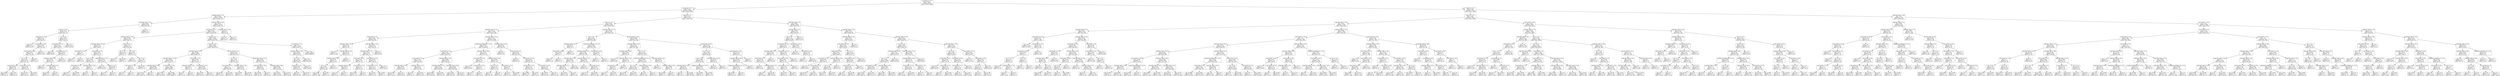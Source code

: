 digraph Tree {
node [shape=box, fontname="helvetica"] ;
edge [fontname="helvetica"] ;
0 [label="age_group <= 3.5\ngini = 0.352\nsamples = 24015\nvalue = [18535, 5480]"] ;
1 [label="age_group <= 2.5\ngini = 0.079\nsamples = 16804\nvalue = [16112, 692]"] ;
0 -> 1 [labeldistance=2.5, labelangle=45, headlabel="True"] ;
2 [label="state_fips_code <= 7.0\ngini = 0.019\nsamples = 12641\nvalue = [12520, 121]"] ;
1 -> 2 ;
3 [label="state_fips_code <= 5.5\ngini = 0.186\nsamples = 463\nvalue = [415, 48]"] ;
2 -> 3 ;
4 [label="hosp_yn <= 1.5\ngini = 0.076\nsamples = 432\nvalue = [415, 17]"] ;
3 -> 4 ;
5 [label="age_group <= 1.5\ngini = 0.32\nsamples = 80\nvalue = [64, 16]"] ;
4 -> 5 ;
6 [label="gini = 0.0\nsamples = 23\nvalue = [23, 0]"] ;
5 -> 6 ;
7 [label="case_month <= 20.5\ngini = 0.404\nsamples = 57\nvalue = [41, 16]"] ;
5 -> 7 ;
8 [label="case_month <= 19.0\ngini = 0.449\nsamples = 47\nvalue = [31, 16]"] ;
7 -> 8 ;
9 [label="sex <= 1.5\ngini = 0.416\nsamples = 44\nvalue = [31, 13]"] ;
8 -> 9 ;
10 [label="case_month <= 8.5\ngini = 0.476\nsamples = 23\nvalue = [14, 9]"] ;
9 -> 10 ;
11 [label="gini = 0.497\nsamples = 13\nvalue = [6, 7]"] ;
10 -> 11 ;
12 [label="gini = 0.32\nsamples = 10\nvalue = [8, 2]"] ;
10 -> 12 ;
13 [label="case_month <= 12.5\ngini = 0.308\nsamples = 21\nvalue = [17, 4]"] ;
9 -> 13 ;
14 [label="gini = 0.219\nsamples = 16\nvalue = [14, 2]"] ;
13 -> 14 ;
15 [label="gini = 0.48\nsamples = 5\nvalue = [3, 2]"] ;
13 -> 15 ;
16 [label="gini = 0.0\nsamples = 3\nvalue = [0, 3]"] ;
8 -> 16 ;
17 [label="gini = 0.0\nsamples = 10\nvalue = [10, 0]"] ;
7 -> 17 ;
18 [label="sex <= 1.5\ngini = 0.006\nsamples = 352\nvalue = [351, 1]"] ;
4 -> 18 ;
19 [label="case_month <= 11.5\ngini = 0.012\nsamples = 159\nvalue = [158, 1]"] ;
18 -> 19 ;
20 [label="gini = 0.0\nsamples = 89\nvalue = [89, 0]"] ;
19 -> 20 ;
21 [label="case_month <= 12.5\ngini = 0.028\nsamples = 70\nvalue = [69, 1]"] ;
19 -> 21 ;
22 [label="state_fips_code <= 2.5\ngini = 0.124\nsamples = 15\nvalue = [14, 1]"] ;
21 -> 22 ;
23 [label="gini = 0.0\nsamples = 6\nvalue = [6, 0]"] ;
22 -> 23 ;
24 [label="state_fips_code <= 4.5\ngini = 0.198\nsamples = 9\nvalue = [8, 1]"] ;
22 -> 24 ;
25 [label="gini = 0.375\nsamples = 4\nvalue = [3, 1]"] ;
24 -> 25 ;
26 [label="gini = 0.0\nsamples = 5\nvalue = [5, 0]"] ;
24 -> 26 ;
27 [label="gini = 0.0\nsamples = 55\nvalue = [55, 0]"] ;
21 -> 27 ;
28 [label="gini = 0.0\nsamples = 193\nvalue = [193, 0]"] ;
18 -> 28 ;
29 [label="gini = 0.0\nsamples = 31\nvalue = [0, 31]"] ;
3 -> 29 ;
30 [label="state_fips_code <= 64.0\ngini = 0.012\nsamples = 12178\nvalue = [12105, 73]"] ;
2 -> 30 ;
31 [label="age_group <= 0.5\ngini = 0.011\nsamples = 12170\nvalue = [12101, 69]"] ;
30 -> 31 ;
32 [label="state_fips_code <= 47.5\ngini = 0.155\nsamples = 201\nvalue = [184, 17]"] ;
31 -> 32 ;
33 [label="state_fips_code <= 14.5\ngini = 0.076\nsamples = 176\nvalue = [169, 7]"] ;
32 -> 33 ;
34 [label="case_month <= 14.5\ngini = 0.5\nsamples = 4\nvalue = [2, 2]"] ;
33 -> 34 ;
35 [label="gini = 0.0\nsamples = 2\nvalue = [2, 0]"] ;
34 -> 35 ;
36 [label="gini = 0.0\nsamples = 2\nvalue = [0, 2]"] ;
34 -> 36 ;
37 [label="case_month <= 7.5\ngini = 0.056\nsamples = 172\nvalue = [167, 5]"] ;
33 -> 37 ;
38 [label="icu_yn <= 1.0\ngini = 0.162\nsamples = 45\nvalue = [41, 4]"] ;
37 -> 38 ;
39 [label="case_month <= 3.5\ngini = 0.13\nsamples = 43\nvalue = [40, 3]"] ;
38 -> 39 ;
40 [label="gini = 0.0\nsamples = 16\nvalue = [16, 0]"] ;
39 -> 40 ;
41 [label="gini = 0.198\nsamples = 27\nvalue = [24, 3]"] ;
39 -> 41 ;
42 [label="state_fips_code <= 39.5\ngini = 0.5\nsamples = 2\nvalue = [1, 1]"] ;
38 -> 42 ;
43 [label="gini = 0.0\nsamples = 1\nvalue = [0, 1]"] ;
42 -> 43 ;
44 [label="gini = 0.0\nsamples = 1\nvalue = [1, 0]"] ;
42 -> 44 ;
45 [label="state_fips_code <= 41.5\ngini = 0.016\nsamples = 127\nvalue = [126, 1]"] ;
37 -> 45 ;
46 [label="gini = 0.0\nsamples = 121\nvalue = [121, 0]"] ;
45 -> 46 ;
47 [label="hosp_yn <= 1.5\ngini = 0.278\nsamples = 6\nvalue = [5, 1]"] ;
45 -> 47 ;
48 [label="gini = 0.0\nsamples = 1\nvalue = [0, 1]"] ;
47 -> 48 ;
49 [label="gini = 0.0\nsamples = 5\nvalue = [5, 0]"] ;
47 -> 49 ;
50 [label="hosp_yn <= 1.5\ngini = 0.48\nsamples = 25\nvalue = [15, 10]"] ;
32 -> 50 ;
51 [label="sex <= 1.5\ngini = 0.219\nsamples = 8\nvalue = [1, 7]"] ;
50 -> 51 ;
52 [label="gini = 0.0\nsamples = 5\nvalue = [0, 5]"] ;
51 -> 52 ;
53 [label="gini = 0.444\nsamples = 3\nvalue = [1, 2]"] ;
51 -> 53 ;
54 [label="sex <= 0.5\ngini = 0.291\nsamples = 17\nvalue = [14, 3]"] ;
50 -> 54 ;
55 [label="gini = 0.0\nsamples = 10\nvalue = [10, 0]"] ;
54 -> 55 ;
56 [label="sex <= 1.5\ngini = 0.49\nsamples = 7\nvalue = [4, 3]"] ;
54 -> 56 ;
57 [label="case_month <= 14.0\ngini = 0.5\nsamples = 4\nvalue = [2, 2]"] ;
56 -> 57 ;
58 [label="gini = 0.5\nsamples = 2\nvalue = [1, 1]"] ;
57 -> 58 ;
59 [label="gini = 0.5\nsamples = 2\nvalue = [1, 1]"] ;
57 -> 59 ;
60 [label="gini = 0.444\nsamples = 3\nvalue = [2, 1]"] ;
56 -> 60 ;
61 [label="hosp_yn <= 1.5\ngini = 0.009\nsamples = 11969\nvalue = [11917, 52]"] ;
31 -> 61 ;
62 [label="hosp_yn <= 0.5\ngini = 0.022\nsamples = 4581\nvalue = [4530, 51]"] ;
61 -> 62 ;
63 [label="state_fips_code <= 47.5\ngini = 0.008\nsamples = 4305\nvalue = [4288, 17]"] ;
62 -> 63 ;
64 [label="state_fips_code <= 17.5\ngini = 0.005\nsamples = 4148\nvalue = [4137, 11]"] ;
63 -> 64 ;
65 [label="state_fips_code <= 16.5\ngini = 0.048\nsamples = 163\nvalue = [159, 4]"] ;
64 -> 65 ;
66 [label="gini = 0.012\nsamples = 160\nvalue = [159, 1]"] ;
65 -> 66 ;
67 [label="gini = 0.0\nsamples = 3\nvalue = [0, 3]"] ;
65 -> 67 ;
68 [label="case_month <= 10.5\ngini = 0.004\nsamples = 3985\nvalue = [3978, 7]"] ;
64 -> 68 ;
69 [label="gini = 0.011\nsamples = 1135\nvalue = [1129, 6]"] ;
68 -> 69 ;
70 [label="gini = 0.001\nsamples = 2850\nvalue = [2849, 1]"] ;
68 -> 70 ;
71 [label="case_month <= 1.5\ngini = 0.074\nsamples = 157\nvalue = [151, 6]"] ;
63 -> 71 ;
72 [label="state_fips_code <= 49.5\ngini = 0.375\nsamples = 4\nvalue = [3, 1]"] ;
71 -> 72 ;
73 [label="gini = 0.5\nsamples = 2\nvalue = [1, 1]"] ;
72 -> 73 ;
74 [label="gini = 0.0\nsamples = 2\nvalue = [2, 0]"] ;
72 -> 74 ;
75 [label="case_month <= 17.5\ngini = 0.063\nsamples = 153\nvalue = [148, 5]"] ;
71 -> 75 ;
76 [label="gini = 0.103\nsamples = 92\nvalue = [87, 5]"] ;
75 -> 76 ;
77 [label="gini = 0.0\nsamples = 61\nvalue = [61, 0]"] ;
75 -> 77 ;
78 [label="case_month <= 5.5\ngini = 0.216\nsamples = 276\nvalue = [242, 34]"] ;
62 -> 78 ;
79 [label="sex <= 1.5\ngini = 0.435\nsamples = 75\nvalue = [51, 24]"] ;
78 -> 79 ;
80 [label="case_month <= 3.5\ngini = 0.5\nsamples = 39\nvalue = [20, 19]"] ;
79 -> 80 ;
81 [label="gini = 0.375\nsamples = 16\nvalue = [12, 4]"] ;
80 -> 81 ;
82 [label="gini = 0.454\nsamples = 23\nvalue = [8, 15]"] ;
80 -> 82 ;
83 [label="state_fips_code <= 14.5\ngini = 0.239\nsamples = 36\nvalue = [31, 5]"] ;
79 -> 83 ;
84 [label="gini = 0.444\nsamples = 3\nvalue = [1, 2]"] ;
83 -> 84 ;
85 [label="gini = 0.165\nsamples = 33\nvalue = [30, 3]"] ;
83 -> 85 ;
86 [label="state_fips_code <= 17.5\ngini = 0.095\nsamples = 201\nvalue = [191, 10]"] ;
78 -> 86 ;
87 [label="state_fips_code <= 16.5\ngini = 0.32\nsamples = 20\nvalue = [16, 4]"] ;
86 -> 87 ;
88 [label="gini = 0.198\nsamples = 18\nvalue = [16, 2]"] ;
87 -> 88 ;
89 [label="gini = 0.0\nsamples = 2\nvalue = [0, 2]"] ;
87 -> 89 ;
90 [label="state_fips_code <= 46.0\ngini = 0.064\nsamples = 181\nvalue = [175, 6]"] ;
86 -> 90 ;
91 [label="gini = 0.027\nsamples = 148\nvalue = [146, 2]"] ;
90 -> 91 ;
92 [label="gini = 0.213\nsamples = 33\nvalue = [29, 4]"] ;
90 -> 92 ;
93 [label="case_month <= 1.5\ngini = 0.0\nsamples = 7388\nvalue = [7387, 1]"] ;
61 -> 93 ;
94 [label="state_fips_code <= 14.0\ngini = 0.005\nsamples = 402\nvalue = [401, 1]"] ;
93 -> 94 ;
95 [label="sex <= 1.5\ngini = 0.033\nsamples = 60\nvalue = [59, 1]"] ;
94 -> 95 ;
96 [label="age_group <= 1.5\ngini = 0.061\nsamples = 32\nvalue = [31, 1]"] ;
95 -> 96 ;
97 [label="gini = 0.0\nsamples = 15\nvalue = [15, 0]"] ;
96 -> 97 ;
98 [label="gini = 0.111\nsamples = 17\nvalue = [16, 1]"] ;
96 -> 98 ;
99 [label="gini = 0.0\nsamples = 28\nvalue = [28, 0]"] ;
95 -> 99 ;
100 [label="gini = 0.0\nsamples = 342\nvalue = [342, 0]"] ;
94 -> 100 ;
101 [label="gini = 0.0\nsamples = 6986\nvalue = [6986, 0]"] ;
93 -> 101 ;
102 [label="state_fips_code <= 75.0\ngini = 0.5\nsamples = 8\nvalue = [4, 4]"] ;
30 -> 102 ;
103 [label="gini = 0.0\nsamples = 4\nvalue = [0, 4]"] ;
102 -> 103 ;
104 [label="gini = 0.0\nsamples = 4\nvalue = [4, 0]"] ;
102 -> 104 ;
105 [label="hosp_yn <= 1.5\ngini = 0.237\nsamples = 4163\nvalue = [3592, 571]"] ;
1 -> 105 ;
106 [label="hosp_yn <= 0.5\ngini = 0.395\nsamples = 1921\nvalue = [1400, 521]"] ;
105 -> 106 ;
107 [label="state_fips_code <= 17.5\ngini = 0.191\nsamples = 1380\nvalue = [1232, 148]"] ;
106 -> 107 ;
108 [label="case_month <= 7.5\ngini = 0.499\nsamples = 114\nvalue = [60, 54]"] ;
107 -> 108 ;
109 [label="state_fips_code <= 9.0\ngini = 0.202\nsamples = 35\nvalue = [4, 31]"] ;
108 -> 109 ;
110 [label="gini = 0.0\nsamples = 11\nvalue = [0, 11]"] ;
109 -> 110 ;
111 [label="state_fips_code <= 15.0\ngini = 0.278\nsamples = 24\nvalue = [4, 20]"] ;
109 -> 111 ;
112 [label="state_fips_code <= 12.5\ngini = 0.36\nsamples = 17\nvalue = [4, 13]"] ;
111 -> 112 ;
113 [label="sex <= 1.5\ngini = 0.305\nsamples = 16\nvalue = [3, 13]"] ;
112 -> 113 ;
114 [label="gini = 0.165\nsamples = 11\nvalue = [1, 10]"] ;
113 -> 114 ;
115 [label="gini = 0.48\nsamples = 5\nvalue = [2, 3]"] ;
113 -> 115 ;
116 [label="gini = 0.0\nsamples = 1\nvalue = [1, 0]"] ;
112 -> 116 ;
117 [label="gini = 0.0\nsamples = 7\nvalue = [0, 7]"] ;
111 -> 117 ;
118 [label="state_fips_code <= 16.5\ngini = 0.413\nsamples = 79\nvalue = [56, 23]"] ;
108 -> 118 ;
119 [label="state_fips_code <= 7.0\ngini = 0.333\nsamples = 71\nvalue = [56, 15]"] ;
118 -> 119 ;
120 [label="case_month <= 8.5\ngini = 0.432\nsamples = 19\nvalue = [6, 13]"] ;
119 -> 120 ;
121 [label="state_fips_code <= 5.0\ngini = 0.375\nsamples = 4\nvalue = [3, 1]"] ;
120 -> 121 ;
122 [label="gini = 0.0\nsamples = 3\nvalue = [3, 0]"] ;
121 -> 122 ;
123 [label="gini = 0.0\nsamples = 1\nvalue = [0, 1]"] ;
121 -> 123 ;
124 [label="case_month <= 27.0\ngini = 0.32\nsamples = 15\nvalue = [3, 12]"] ;
120 -> 124 ;
125 [label="gini = 0.245\nsamples = 14\nvalue = [2, 12]"] ;
124 -> 125 ;
126 [label="gini = 0.0\nsamples = 1\nvalue = [1, 0]"] ;
124 -> 126 ;
127 [label="case_month <= 17.5\ngini = 0.074\nsamples = 52\nvalue = [50, 2]"] ;
119 -> 127 ;
128 [label="case_month <= 15.5\ngini = 0.172\nsamples = 21\nvalue = [19, 2]"] ;
127 -> 128 ;
129 [label="gini = 0.105\nsamples = 18\nvalue = [17, 1]"] ;
128 -> 129 ;
130 [label="gini = 0.444\nsamples = 3\nvalue = [2, 1]"] ;
128 -> 130 ;
131 [label="gini = 0.0\nsamples = 31\nvalue = [31, 0]"] ;
127 -> 131 ;
132 [label="gini = 0.0\nsamples = 8\nvalue = [0, 8]"] ;
118 -> 132 ;
133 [label="state_fips_code <= 41.5\ngini = 0.137\nsamples = 1266\nvalue = [1172, 94]"] ;
107 -> 133 ;
134 [label="underlying_conditions_yn <= 0.5\ngini = 0.107\nsamples = 1176\nvalue = [1109, 67]"] ;
133 -> 134 ;
135 [label="case_month <= 5.5\ngini = 0.091\nsamples = 1133\nvalue = [1079, 54]"] ;
134 -> 135 ;
136 [label="case_month <= 3.5\ngini = 0.215\nsamples = 163\nvalue = [143, 20]"] ;
135 -> 136 ;
137 [label="state_fips_code <= 32.5\ngini = 0.032\nsamples = 122\nvalue = [120, 2]"] ;
136 -> 137 ;
138 [label="gini = 0.108\nsamples = 35\nvalue = [33, 2]"] ;
137 -> 138 ;
139 [label="gini = 0.0\nsamples = 87\nvalue = [87, 0]"] ;
137 -> 139 ;
140 [label="state_fips_code <= 23.5\ngini = 0.493\nsamples = 41\nvalue = [23, 18]"] ;
136 -> 140 ;
141 [label="gini = 0.0\nsamples = 3\nvalue = [0, 3]"] ;
140 -> 141 ;
142 [label="gini = 0.478\nsamples = 38\nvalue = [23, 15]"] ;
140 -> 142 ;
143 [label="state_fips_code <= 26.5\ngini = 0.068\nsamples = 970\nvalue = [936, 34]"] ;
135 -> 143 ;
144 [label="state_fips_code <= 25.5\ngini = 0.191\nsamples = 168\nvalue = [150, 18]"] ;
143 -> 144 ;
145 [label="gini = 0.039\nsamples = 149\nvalue = [146, 3]"] ;
144 -> 145 ;
146 [label="gini = 0.332\nsamples = 19\nvalue = [4, 15]"] ;
144 -> 146 ;
147 [label="state_fips_code <= 38.0\ngini = 0.039\nsamples = 802\nvalue = [786, 16]"] ;
143 -> 147 ;
148 [label="gini = 0.022\nsamples = 705\nvalue = [697, 8]"] ;
147 -> 148 ;
149 [label="gini = 0.151\nsamples = 97\nvalue = [89, 8]"] ;
147 -> 149 ;
150 [label="state_fips_code <= 29.5\ngini = 0.422\nsamples = 43\nvalue = [30, 13]"] ;
134 -> 150 ;
151 [label="case_month <= 17.5\ngini = 0.08\nsamples = 24\nvalue = [23, 1]"] ;
150 -> 151 ;
152 [label="gini = 0.0\nsamples = 19\nvalue = [19, 0]"] ;
151 -> 152 ;
153 [label="case_month <= 21.5\ngini = 0.32\nsamples = 5\nvalue = [4, 1]"] ;
151 -> 153 ;
154 [label="gini = 0.0\nsamples = 1\nvalue = [0, 1]"] ;
153 -> 154 ;
155 [label="gini = 0.0\nsamples = 4\nvalue = [4, 0]"] ;
153 -> 155 ;
156 [label="state_fips_code <= 36.5\ngini = 0.465\nsamples = 19\nvalue = [7, 12]"] ;
150 -> 156 ;
157 [label="icu_yn <= 1.0\ngini = 0.153\nsamples = 12\nvalue = [1, 11]"] ;
156 -> 157 ;
158 [label="gini = 0.0\nsamples = 11\nvalue = [0, 11]"] ;
157 -> 158 ;
159 [label="gini = 0.0\nsamples = 1\nvalue = [1, 0]"] ;
157 -> 159 ;
160 [label="case_month <= 15.5\ngini = 0.245\nsamples = 7\nvalue = [6, 1]"] ;
156 -> 160 ;
161 [label="gini = 0.0\nsamples = 4\nvalue = [4, 0]"] ;
160 -> 161 ;
162 [label="gini = 0.444\nsamples = 3\nvalue = [2, 1]"] ;
160 -> 162 ;
163 [label="state_fips_code <= 43.0\ngini = 0.42\nsamples = 90\nvalue = [63, 27]"] ;
133 -> 163 ;
164 [label="gini = 0.0\nsamples = 9\nvalue = [0, 9]"] ;
163 -> 164 ;
165 [label="case_month <= 1.5\ngini = 0.346\nsamples = 81\nvalue = [63, 18]"] ;
163 -> 165 ;
166 [label="gini = 0.0\nsamples = 5\nvalue = [0, 5]"] ;
165 -> 166 ;
167 [label="case_month <= 14.5\ngini = 0.284\nsamples = 76\nvalue = [63, 13]"] ;
165 -> 167 ;
168 [label="case_month <= 12.5\ngini = 0.415\nsamples = 34\nvalue = [24, 10]"] ;
167 -> 168 ;
169 [label="gini = 0.366\nsamples = 29\nvalue = [22, 7]"] ;
168 -> 169 ;
170 [label="gini = 0.48\nsamples = 5\nvalue = [2, 3]"] ;
168 -> 170 ;
171 [label="case_month <= 24.5\ngini = 0.133\nsamples = 42\nvalue = [39, 3]"] ;
167 -> 171 ;
172 [label="gini = 0.245\nsamples = 21\nvalue = [18, 3]"] ;
171 -> 172 ;
173 [label="gini = 0.0\nsamples = 21\nvalue = [21, 0]"] ;
171 -> 173 ;
174 [label="state_fips_code <= 17.5\ngini = 0.428\nsamples = 541\nvalue = [168, 373]"] ;
106 -> 174 ;
175 [label="sex <= 0.5\ngini = 0.221\nsamples = 206\nvalue = [26, 180]"] ;
174 -> 175 ;
176 [label="state_fips_code <= 8.5\ngini = 0.375\nsamples = 4\nvalue = [3, 1]"] ;
175 -> 176 ;
177 [label="case_month <= 16.0\ngini = 0.444\nsamples = 3\nvalue = [2, 1]"] ;
176 -> 177 ;
178 [label="gini = 0.0\nsamples = 1\nvalue = [1, 0]"] ;
177 -> 178 ;
179 [label="gini = 0.5\nsamples = 2\nvalue = [1, 1]"] ;
177 -> 179 ;
180 [label="gini = 0.0\nsamples = 1\nvalue = [1, 0]"] ;
176 -> 180 ;
181 [label="underlying_conditions_yn <= 0.5\ngini = 0.202\nsamples = 202\nvalue = [23, 179]"] ;
175 -> 181 ;
182 [label="state_fips_code <= 9.5\ngini = 0.189\nsamples = 199\nvalue = [21, 178]"] ;
181 -> 182 ;
183 [label="state_fips_code <= 5.5\ngini = 0.107\nsamples = 124\nvalue = [7, 117]"] ;
182 -> 183 ;
184 [label="state_fips_code <= 4.5\ngini = 0.32\nsamples = 35\nvalue = [7, 28]"] ;
183 -> 184 ;
185 [label="gini = 0.291\nsamples = 34\nvalue = [6, 28]"] ;
184 -> 185 ;
186 [label="gini = 0.0\nsamples = 1\nvalue = [1, 0]"] ;
184 -> 186 ;
187 [label="gini = 0.0\nsamples = 89\nvalue = [0, 89]"] ;
183 -> 187 ;
188 [label="state_fips_code <= 11.5\ngini = 0.304\nsamples = 75\nvalue = [14, 61]"] ;
182 -> 188 ;
189 [label="gini = 0.0\nsamples = 3\nvalue = [3, 0]"] ;
188 -> 189 ;
190 [label="case_month <= 6.5\ngini = 0.259\nsamples = 72\nvalue = [11, 61]"] ;
188 -> 190 ;
191 [label="gini = 0.0\nsamples = 33\nvalue = [0, 33]"] ;
190 -> 191 ;
192 [label="gini = 0.405\nsamples = 39\nvalue = [11, 28]"] ;
190 -> 192 ;
193 [label="case_month <= 18.0\ngini = 0.444\nsamples = 3\nvalue = [2, 1]"] ;
181 -> 193 ;
194 [label="gini = 0.0\nsamples = 2\nvalue = [2, 0]"] ;
193 -> 194 ;
195 [label="gini = 0.0\nsamples = 1\nvalue = [0, 1]"] ;
193 -> 195 ;
196 [label="case_month <= 10.5\ngini = 0.488\nsamples = 335\nvalue = [142, 193]"] ;
174 -> 196 ;
197 [label="state_fips_code <= 24.5\ngini = 0.423\nsamples = 207\nvalue = [63, 144]"] ;
196 -> 197 ;
198 [label="state_fips_code <= 20.5\ngini = 0.266\nsamples = 19\nvalue = [16, 3]"] ;
197 -> 198 ;
199 [label="gini = 0.0\nsamples = 9\nvalue = [9, 0]"] ;
198 -> 199 ;
200 [label="state_fips_code <= 22.5\ngini = 0.42\nsamples = 10\nvalue = [7, 3]"] ;
198 -> 200 ;
201 [label="case_month <= 3.5\ngini = 0.49\nsamples = 7\nvalue = [4, 3]"] ;
200 -> 201 ;
202 [label="gini = 0.0\nsamples = 2\nvalue = [2, 0]"] ;
201 -> 202 ;
203 [label="gini = 0.48\nsamples = 5\nvalue = [2, 3]"] ;
201 -> 203 ;
204 [label="gini = 0.0\nsamples = 3\nvalue = [3, 0]"] ;
200 -> 204 ;
205 [label="icu_yn <= 1.5\ngini = 0.375\nsamples = 188\nvalue = [47, 141]"] ;
197 -> 205 ;
206 [label="underlying_conditions_yn <= 0.5\ngini = 0.344\nsamples = 172\nvalue = [38, 134]"] ;
205 -> 206 ;
207 [label="sex <= 1.5\ngini = 0.395\nsamples = 133\nvalue = [36, 97]"] ;
206 -> 207 ;
208 [label="gini = 0.351\nsamples = 97\nvalue = [22, 75]"] ;
207 -> 208 ;
209 [label="gini = 0.475\nsamples = 36\nvalue = [14, 22]"] ;
207 -> 209 ;
210 [label="state_fips_code <= 36.5\ngini = 0.097\nsamples = 39\nvalue = [2, 37]"] ;
206 -> 210 ;
211 [label="gini = 0.0\nsamples = 35\nvalue = [0, 35]"] ;
210 -> 211 ;
212 [label="gini = 0.5\nsamples = 4\nvalue = [2, 2]"] ;
210 -> 212 ;
213 [label="state_fips_code <= 31.5\ngini = 0.492\nsamples = 16\nvalue = [9, 7]"] ;
205 -> 213 ;
214 [label="gini = 0.0\nsamples = 4\nvalue = [4, 0]"] ;
213 -> 214 ;
215 [label="state_fips_code <= 36.5\ngini = 0.486\nsamples = 12\nvalue = [5, 7]"] ;
213 -> 215 ;
216 [label="gini = 0.219\nsamples = 8\nvalue = [1, 7]"] ;
215 -> 216 ;
217 [label="gini = 0.0\nsamples = 4\nvalue = [4, 0]"] ;
215 -> 217 ;
218 [label="case_month <= 23.5\ngini = 0.473\nsamples = 128\nvalue = [79, 49]"] ;
196 -> 218 ;
219 [label="icu_yn <= 1.5\ngini = 0.494\nsamples = 101\nvalue = [56, 45]"] ;
218 -> 219 ;
220 [label="icu_yn <= 0.5\ngini = 0.499\nsamples = 92\nvalue = [48, 44]"] ;
219 -> 220 ;
221 [label="state_fips_code <= 24.5\ngini = 0.48\nsamples = 75\nvalue = [45, 30]"] ;
220 -> 221 ;
222 [label="gini = 0.0\nsamples = 7\nvalue = [7, 0]"] ;
221 -> 222 ;
223 [label="gini = 0.493\nsamples = 68\nvalue = [38, 30]"] ;
221 -> 223 ;
224 [label="underlying_conditions_yn <= 0.5\ngini = 0.291\nsamples = 17\nvalue = [3, 14]"] ;
220 -> 224 ;
225 [label="gini = 0.444\nsamples = 6\nvalue = [2, 4]"] ;
224 -> 225 ;
226 [label="gini = 0.165\nsamples = 11\nvalue = [1, 10]"] ;
224 -> 226 ;
227 [label="state_fips_code <= 43.0\ngini = 0.198\nsamples = 9\nvalue = [8, 1]"] ;
219 -> 227 ;
228 [label="gini = 0.0\nsamples = 8\nvalue = [8, 0]"] ;
227 -> 228 ;
229 [label="gini = 0.0\nsamples = 1\nvalue = [0, 1]"] ;
227 -> 229 ;
230 [label="case_month <= 33.5\ngini = 0.252\nsamples = 27\nvalue = [23, 4]"] ;
218 -> 230 ;
231 [label="state_fips_code <= 60.0\ngini = 0.204\nsamples = 26\nvalue = [23, 3]"] ;
230 -> 231 ;
232 [label="underlying_conditions_yn <= 0.5\ngini = 0.147\nsamples = 25\nvalue = [23, 2]"] ;
231 -> 232 ;
233 [label="gini = 0.083\nsamples = 23\nvalue = [22, 1]"] ;
232 -> 233 ;
234 [label="gini = 0.5\nsamples = 2\nvalue = [1, 1]"] ;
232 -> 234 ;
235 [label="gini = 0.0\nsamples = 1\nvalue = [0, 1]"] ;
231 -> 235 ;
236 [label="gini = 0.0\nsamples = 1\nvalue = [0, 1]"] ;
230 -> 236 ;
237 [label="state_fips_code <= 7.0\ngini = 0.044\nsamples = 2242\nvalue = [2192, 50]"] ;
105 -> 237 ;
238 [label="state_fips_code <= 5.5\ngini = 0.287\nsamples = 121\nvalue = [100, 21]"] ;
237 -> 238 ;
239 [label="sex <= 1.5\ngini = 0.137\nsamples = 108\nvalue = [100, 8]"] ;
238 -> 239 ;
240 [label="case_month <= 12.5\ngini = 0.229\nsamples = 53\nvalue = [46, 7]"] ;
239 -> 240 ;
241 [label="state_fips_code <= 4.5\ngini = 0.139\nsamples = 40\nvalue = [37, 3]"] ;
240 -> 241 ;
242 [label="case_month <= 1.5\ngini = 0.204\nsamples = 26\nvalue = [23, 3]"] ;
241 -> 242 ;
243 [label="gini = 0.0\nsamples = 3\nvalue = [3, 0]"] ;
242 -> 243 ;
244 [label="state_fips_code <= 2.5\ngini = 0.227\nsamples = 23\nvalue = [20, 3]"] ;
242 -> 244 ;
245 [label="gini = 0.0\nsamples = 2\nvalue = [2, 0]"] ;
244 -> 245 ;
246 [label="gini = 0.245\nsamples = 21\nvalue = [18, 3]"] ;
244 -> 246 ;
247 [label="gini = 0.0\nsamples = 14\nvalue = [14, 0]"] ;
241 -> 247 ;
248 [label="case_month <= 23.5\ngini = 0.426\nsamples = 13\nvalue = [9, 4]"] ;
240 -> 248 ;
249 [label="case_month <= 21.0\ngini = 0.463\nsamples = 11\nvalue = [7, 4]"] ;
248 -> 249 ;
250 [label="case_month <= 16.5\ngini = 0.42\nsamples = 10\nvalue = [7, 3]"] ;
249 -> 250 ;
251 [label="gini = 0.48\nsamples = 5\nvalue = [3, 2]"] ;
250 -> 251 ;
252 [label="gini = 0.32\nsamples = 5\nvalue = [4, 1]"] ;
250 -> 252 ;
253 [label="gini = 0.0\nsamples = 1\nvalue = [0, 1]"] ;
249 -> 253 ;
254 [label="gini = 0.0\nsamples = 2\nvalue = [2, 0]"] ;
248 -> 254 ;
255 [label="case_month <= 12.5\ngini = 0.036\nsamples = 55\nvalue = [54, 1]"] ;
239 -> 255 ;
256 [label="gini = 0.0\nsamples = 37\nvalue = [37, 0]"] ;
255 -> 256 ;
257 [label="case_month <= 13.5\ngini = 0.105\nsamples = 18\nvalue = [17, 1]"] ;
255 -> 257 ;
258 [label="gini = 0.5\nsamples = 2\nvalue = [1, 1]"] ;
257 -> 258 ;
259 [label="gini = 0.0\nsamples = 16\nvalue = [16, 0]"] ;
257 -> 259 ;
260 [label="gini = 0.0\nsamples = 13\nvalue = [0, 13]"] ;
238 -> 260 ;
261 [label="state_fips_code <= 17.5\ngini = 0.027\nsamples = 2121\nvalue = [2092, 29]"] ;
237 -> 261 ;
262 [label="state_fips_code <= 16.5\ngini = 0.06\nsamples = 257\nvalue = [249, 8]"] ;
261 -> 262 ;
263 [label="case_month <= 10.5\ngini = 0.031\nsamples = 253\nvalue = [249, 4]"] ;
262 -> 263 ;
264 [label="case_month <= 9.5\ngini = 0.053\nsamples = 111\nvalue = [108, 3]"] ;
263 -> 264 ;
265 [label="case_month <= 6.5\ngini = 0.022\nsamples = 92\nvalue = [91, 1]"] ;
264 -> 265 ;
266 [label="gini = 0.0\nsamples = 49\nvalue = [49, 0]"] ;
265 -> 266 ;
267 [label="case_month <= 7.5\ngini = 0.045\nsamples = 43\nvalue = [42, 1]"] ;
265 -> 267 ;
268 [label="gini = 0.124\nsamples = 15\nvalue = [14, 1]"] ;
267 -> 268 ;
269 [label="gini = 0.0\nsamples = 28\nvalue = [28, 0]"] ;
267 -> 269 ;
270 [label="state_fips_code <= 14.0\ngini = 0.188\nsamples = 19\nvalue = [17, 2]"] ;
264 -> 270 ;
271 [label="sex <= 1.5\ngini = 0.208\nsamples = 17\nvalue = [15, 2]"] ;
270 -> 271 ;
272 [label="gini = 0.278\nsamples = 6\nvalue = [5, 1]"] ;
271 -> 272 ;
273 [label="gini = 0.165\nsamples = 11\nvalue = [10, 1]"] ;
271 -> 273 ;
274 [label="gini = 0.0\nsamples = 2\nvalue = [2, 0]"] ;
270 -> 274 ;
275 [label="sex <= 1.5\ngini = 0.014\nsamples = 142\nvalue = [141, 1]"] ;
263 -> 275 ;
276 [label="case_month <= 18.5\ngini = 0.033\nsamples = 60\nvalue = [59, 1]"] ;
275 -> 276 ;
277 [label="case_month <= 17.5\ngini = 0.067\nsamples = 29\nvalue = [28, 1]"] ;
276 -> 277 ;
278 [label="gini = 0.0\nsamples = 20\nvalue = [20, 0]"] ;
277 -> 278 ;
279 [label="gini = 0.198\nsamples = 9\nvalue = [8, 1]"] ;
277 -> 279 ;
280 [label="gini = 0.0\nsamples = 31\nvalue = [31, 0]"] ;
276 -> 280 ;
281 [label="gini = 0.0\nsamples = 82\nvalue = [82, 0]"] ;
275 -> 281 ;
282 [label="gini = 0.0\nsamples = 4\nvalue = [0, 4]"] ;
262 -> 282 ;
283 [label="state_fips_code <= 47.5\ngini = 0.022\nsamples = 1864\nvalue = [1843, 21]"] ;
261 -> 283 ;
284 [label="icu_yn <= 1.0\ngini = 0.016\nsamples = 1515\nvalue = [1503, 12]"] ;
283 -> 284 ;
285 [label="state_fips_code <= 36.5\ngini = 0.01\nsamples = 1358\nvalue = [1351, 7]"] ;
284 -> 285 ;
286 [label="sex <= 1.5\ngini = 0.014\nsamples = 999\nvalue = [992, 7]"] ;
285 -> 286 ;
287 [label="case_month <= 19.5\ngini = 0.021\nsamples = 476\nvalue = [471, 5]"] ;
286 -> 287 ;
288 [label="gini = 0.011\nsamples = 362\nvalue = [360, 2]"] ;
287 -> 288 ;
289 [label="gini = 0.051\nsamples = 114\nvalue = [111, 3]"] ;
287 -> 289 ;
290 [label="state_fips_code <= 35.0\ngini = 0.008\nsamples = 523\nvalue = [521, 2]"] ;
286 -> 290 ;
291 [label="gini = 0.004\nsamples = 477\nvalue = [476, 1]"] ;
290 -> 291 ;
292 [label="gini = 0.043\nsamples = 46\nvalue = [45, 1]"] ;
290 -> 292 ;
293 [label="gini = 0.0\nsamples = 359\nvalue = [359, 0]"] ;
285 -> 293 ;
294 [label="state_fips_code <= 37.5\ngini = 0.062\nsamples = 157\nvalue = [152, 5]"] ;
284 -> 294 ;
295 [label="state_fips_code <= 34.0\ngini = 0.133\nsamples = 70\nvalue = [65, 5]"] ;
294 -> 295 ;
296 [label="case_month <= 11.5\ngini = 0.111\nsamples = 68\nvalue = [64, 4]"] ;
295 -> 296 ;
297 [label="gini = 0.0\nsamples = 33\nvalue = [33, 0]"] ;
296 -> 297 ;
298 [label="gini = 0.202\nsamples = 35\nvalue = [31, 4]"] ;
296 -> 298 ;
299 [label="case_month <= 4.5\ngini = 0.5\nsamples = 2\nvalue = [1, 1]"] ;
295 -> 299 ;
300 [label="gini = 0.0\nsamples = 1\nvalue = [1, 0]"] ;
299 -> 300 ;
301 [label="gini = 0.0\nsamples = 1\nvalue = [0, 1]"] ;
299 -> 301 ;
302 [label="gini = 0.0\nsamples = 87\nvalue = [87, 0]"] ;
294 -> 302 ;
303 [label="state_fips_code <= 48.5\ngini = 0.05\nsamples = 349\nvalue = [340, 9]"] ;
283 -> 303 ;
304 [label="sex <= 1.5\ngini = 0.094\nsamples = 161\nvalue = [153, 8]"] ;
303 -> 304 ;
305 [label="case_month <= 6.5\ngini = 0.142\nsamples = 78\nvalue = [72, 6]"] ;
304 -> 305 ;
306 [label="gini = 0.0\nsamples = 16\nvalue = [16, 0]"] ;
305 -> 306 ;
307 [label="case_month <= 7.5\ngini = 0.175\nsamples = 62\nvalue = [56, 6]"] ;
305 -> 307 ;
308 [label="gini = 0.5\nsamples = 4\nvalue = [2, 2]"] ;
307 -> 308 ;
309 [label="gini = 0.128\nsamples = 58\nvalue = [54, 4]"] ;
307 -> 309 ;
310 [label="case_month <= 10.5\ngini = 0.047\nsamples = 83\nvalue = [81, 2]"] ;
304 -> 310 ;
311 [label="case_month <= 6.5\ngini = 0.1\nsamples = 38\nvalue = [36, 2]"] ;
310 -> 311 ;
312 [label="gini = 0.0\nsamples = 18\nvalue = [18, 0]"] ;
311 -> 312 ;
313 [label="gini = 0.18\nsamples = 20\nvalue = [18, 2]"] ;
311 -> 313 ;
314 [label="gini = 0.0\nsamples = 45\nvalue = [45, 0]"] ;
310 -> 314 ;
315 [label="case_month <= 17.5\ngini = 0.011\nsamples = 188\nvalue = [187, 1]"] ;
303 -> 315 ;
316 [label="gini = 0.0\nsamples = 127\nvalue = [127, 0]"] ;
315 -> 316 ;
317 [label="case_month <= 18.5\ngini = 0.032\nsamples = 61\nvalue = [60, 1]"] ;
315 -> 317 ;
318 [label="sex <= 1.5\ngini = 0.111\nsamples = 17\nvalue = [16, 1]"] ;
317 -> 318 ;
319 [label="gini = 0.0\nsamples = 6\nvalue = [6, 0]"] ;
318 -> 319 ;
320 [label="gini = 0.165\nsamples = 11\nvalue = [10, 1]"] ;
318 -> 320 ;
321 [label="gini = 0.0\nsamples = 44\nvalue = [44, 0]"] ;
317 -> 321 ;
322 [label="hosp_yn <= 1.5\ngini = 0.446\nsamples = 7211\nvalue = [2423, 4788]"] ;
0 -> 322 [labeldistance=2.5, labelangle=-45, headlabel="False"] ;
323 [label="hosp_yn <= 0.5\ngini = 0.322\nsamples = 5091\nvalue = [1027, 4064]"] ;
322 -> 323 ;
324 [label="state_fips_code <= 17.5\ngini = 0.453\nsamples = 2218\nvalue = [769, 1449]"] ;
323 -> 324 ;
325 [label="state_fips_code <= 7.0\ngini = 0.147\nsamples = 515\nvalue = [41, 474]"] ;
324 -> 325 ;
326 [label="case_month <= 19.5\ngini = 0.019\nsamples = 211\nvalue = [2, 209]"] ;
325 -> 326 ;
327 [label="gini = 0.0\nsamples = 185\nvalue = [0, 185]"] ;
326 -> 327 ;
328 [label="case_month <= 21.5\ngini = 0.142\nsamples = 26\nvalue = [2, 24]"] ;
326 -> 328 ;
329 [label="case_month <= 20.5\ngini = 0.408\nsamples = 7\nvalue = [2, 5]"] ;
328 -> 329 ;
330 [label="sex <= 1.5\ngini = 0.32\nsamples = 5\nvalue = [1, 4]"] ;
329 -> 330 ;
331 [label="gini = 0.0\nsamples = 3\nvalue = [0, 3]"] ;
330 -> 331 ;
332 [label="state_fips_code <= 5.0\ngini = 0.5\nsamples = 2\nvalue = [1, 1]"] ;
330 -> 332 ;
333 [label="gini = 0.0\nsamples = 1\nvalue = [1, 0]"] ;
332 -> 333 ;
334 [label="gini = 0.0\nsamples = 1\nvalue = [0, 1]"] ;
332 -> 334 ;
335 [label="sex <= 1.5\ngini = 0.5\nsamples = 2\nvalue = [1, 1]"] ;
329 -> 335 ;
336 [label="gini = 0.0\nsamples = 1\nvalue = [1, 0]"] ;
335 -> 336 ;
337 [label="gini = 0.0\nsamples = 1\nvalue = [0, 1]"] ;
335 -> 337 ;
338 [label="gini = 0.0\nsamples = 19\nvalue = [0, 19]"] ;
328 -> 338 ;
339 [label="state_fips_code <= 12.5\ngini = 0.224\nsamples = 304\nvalue = [39, 265]"] ;
325 -> 339 ;
340 [label="case_month <= 5.0\ngini = 0.285\nsamples = 221\nvalue = [38, 183]"] ;
339 -> 340 ;
341 [label="case_month <= 2.5\ngini = 0.101\nsamples = 56\nvalue = [3, 53]"] ;
340 -> 341 ;
342 [label="state_fips_code <= 10.5\ngini = 0.153\nsamples = 36\nvalue = [3, 33]"] ;
341 -> 342 ;
343 [label="gini = 0.0\nsamples = 6\nvalue = [0, 6]"] ;
342 -> 343 ;
344 [label="sex <= 1.5\ngini = 0.18\nsamples = 30\nvalue = [3, 27]"] ;
342 -> 344 ;
345 [label="gini = 0.208\nsamples = 17\nvalue = [2, 15]"] ;
344 -> 345 ;
346 [label="gini = 0.142\nsamples = 13\nvalue = [1, 12]"] ;
344 -> 346 ;
347 [label="gini = 0.0\nsamples = 20\nvalue = [0, 20]"] ;
341 -> 347 ;
348 [label="state_fips_code <= 8.5\ngini = 0.334\nsamples = 165\nvalue = [35, 130]"] ;
340 -> 348 ;
349 [label="case_month <= 19.5\ngini = 0.48\nsamples = 10\nvalue = [6, 4]"] ;
348 -> 349 ;
350 [label="sex <= 1.5\ngini = 0.245\nsamples = 7\nvalue = [6, 1]"] ;
349 -> 350 ;
351 [label="gini = 0.0\nsamples = 4\nvalue = [4, 0]"] ;
350 -> 351 ;
352 [label="gini = 0.444\nsamples = 3\nvalue = [2, 1]"] ;
350 -> 352 ;
353 [label="gini = 0.0\nsamples = 3\nvalue = [0, 3]"] ;
349 -> 353 ;
354 [label="state_fips_code <= 10.0\ngini = 0.304\nsamples = 155\nvalue = [29, 126]"] ;
348 -> 354 ;
355 [label="gini = 0.0\nsamples = 15\nvalue = [0, 15]"] ;
354 -> 355 ;
356 [label="state_fips_code <= 11.5\ngini = 0.328\nsamples = 140\nvalue = [29, 111]"] ;
354 -> 356 ;
357 [label="gini = 0.0\nsamples = 4\nvalue = [4, 0]"] ;
356 -> 357 ;
358 [label="gini = 0.3\nsamples = 136\nvalue = [25, 111]"] ;
356 -> 358 ;
359 [label="case_month <= 5.0\ngini = 0.024\nsamples = 83\nvalue = [1, 82]"] ;
339 -> 359 ;
360 [label="case_month <= 3.5\ngini = 0.091\nsamples = 21\nvalue = [1, 20]"] ;
359 -> 360 ;
361 [label="gini = 0.0\nsamples = 18\nvalue = [0, 18]"] ;
360 -> 361 ;
362 [label="sex <= 1.5\ngini = 0.444\nsamples = 3\nvalue = [1, 2]"] ;
360 -> 362 ;
363 [label="gini = 0.5\nsamples = 2\nvalue = [1, 1]"] ;
362 -> 363 ;
364 [label="gini = 0.0\nsamples = 1\nvalue = [0, 1]"] ;
362 -> 364 ;
365 [label="gini = 0.0\nsamples = 62\nvalue = [0, 62]"] ;
359 -> 365 ;
366 [label="state_fips_code <= 41.5\ngini = 0.489\nsamples = 1703\nvalue = [728, 975]"] ;
324 -> 366 ;
367 [label="case_month <= 23.5\ngini = 0.5\nsamples = 1365\nvalue = [691, 674]"] ;
366 -> 367 ;
368 [label="state_fips_code <= 35.5\ngini = 0.493\nsamples = 1143\nvalue = [506, 637]"] ;
367 -> 368 ;
369 [label="state_fips_code <= 21.5\ngini = 0.432\nsamples = 536\nvalue = [169, 367]"] ;
368 -> 369 ;
370 [label="case_month <= 16.5\ngini = 0.444\nsamples = 72\nvalue = [48, 24]"] ;
369 -> 370 ;
371 [label="state_fips_code <= 18.5\ngini = 0.489\nsamples = 47\nvalue = [27, 20]"] ;
370 -> 371 ;
372 [label="gini = 0.375\nsamples = 8\nvalue = [6, 2]"] ;
371 -> 372 ;
373 [label="gini = 0.497\nsamples = 39\nvalue = [21, 18]"] ;
371 -> 373 ;
374 [label="underlying_conditions_yn <= 0.5\ngini = 0.269\nsamples = 25\nvalue = [21, 4]"] ;
370 -> 374 ;
375 [label="gini = 0.219\nsamples = 24\nvalue = [21, 3]"] ;
374 -> 375 ;
376 [label="gini = 0.0\nsamples = 1\nvalue = [0, 1]"] ;
374 -> 376 ;
377 [label="state_fips_code <= 26.5\ngini = 0.386\nsamples = 464\nvalue = [121, 343]"] ;
369 -> 377 ;
378 [label="state_fips_code <= 24.5\ngini = 0.244\nsamples = 204\nvalue = [29, 175]"] ;
377 -> 378 ;
379 [label="gini = 0.408\nsamples = 77\nvalue = [22, 55]"] ;
378 -> 379 ;
380 [label="gini = 0.104\nsamples = 127\nvalue = [7, 120]"] ;
378 -> 380 ;
381 [label="state_fips_code <= 27.5\ngini = 0.457\nsamples = 260\nvalue = [92, 168]"] ;
377 -> 381 ;
382 [label="gini = 0.411\nsamples = 90\nvalue = [64, 26]"] ;
381 -> 382 ;
383 [label="gini = 0.275\nsamples = 170\nvalue = [28, 142]"] ;
381 -> 383 ;
384 [label="state_fips_code <= 37.5\ngini = 0.494\nsamples = 607\nvalue = [337, 270]"] ;
368 -> 384 ;
385 [label="underlying_conditions_yn <= 0.5\ngini = 0.412\nsamples = 399\nvalue = [283, 116]"] ;
384 -> 385 ;
386 [label="case_month <= 5.5\ngini = 0.343\nsamples = 360\nvalue = [281, 79]"] ;
385 -> 386 ;
387 [label="gini = 0.498\nsamples = 105\nvalue = [56, 49]"] ;
386 -> 387 ;
388 [label="gini = 0.208\nsamples = 255\nvalue = [225, 30]"] ;
386 -> 388 ;
389 [label="state_fips_code <= 36.5\ngini = 0.097\nsamples = 39\nvalue = [2, 37]"] ;
385 -> 389 ;
390 [label="gini = 0.0\nsamples = 35\nvalue = [0, 35]"] ;
389 -> 390 ;
391 [label="gini = 0.5\nsamples = 4\nvalue = [2, 2]"] ;
389 -> 391 ;
392 [label="case_month <= 10.5\ngini = 0.384\nsamples = 208\nvalue = [54, 154]"] ;
384 -> 392 ;
393 [label="sex <= 0.5\ngini = 0.292\nsamples = 107\nvalue = [19, 88]"] ;
392 -> 393 ;
394 [label="gini = 0.0\nsamples = 1\nvalue = [1, 0]"] ;
393 -> 394 ;
395 [label="gini = 0.282\nsamples = 106\nvalue = [18, 88]"] ;
393 -> 395 ;
396 [label="case_month <= 11.5\ngini = 0.453\nsamples = 101\nvalue = [35, 66]"] ;
392 -> 396 ;
397 [label="gini = 0.0\nsamples = 7\nvalue = [7, 0]"] ;
396 -> 397 ;
398 [label="gini = 0.418\nsamples = 94\nvalue = [28, 66]"] ;
396 -> 398 ;
399 [label="state_fips_code <= 26.5\ngini = 0.278\nsamples = 222\nvalue = [185, 37]"] ;
367 -> 399 ;
400 [label="state_fips_code <= 24.5\ngini = 0.493\nsamples = 50\nvalue = [28, 22]"] ;
399 -> 400 ;
401 [label="case_month <= 26.5\ngini = 0.142\nsamples = 26\nvalue = [24, 2]"] ;
400 -> 401 ;
402 [label="gini = 0.0\nsamples = 16\nvalue = [16, 0]"] ;
401 -> 402 ;
403 [label="case_month <= 27.5\ngini = 0.32\nsamples = 10\nvalue = [8, 2]"] ;
401 -> 403 ;
404 [label="gini = 0.0\nsamples = 1\nvalue = [0, 1]"] ;
403 -> 404 ;
405 [label="gini = 0.198\nsamples = 9\nvalue = [8, 1]"] ;
403 -> 405 ;
406 [label="case_month <= 26.5\ngini = 0.278\nsamples = 24\nvalue = [4, 20]"] ;
400 -> 406 ;
407 [label="state_fips_code <= 25.5\ngini = 0.49\nsamples = 7\nvalue = [4, 3]"] ;
406 -> 407 ;
408 [label="gini = 0.0\nsamples = 2\nvalue = [0, 2]"] ;
407 -> 408 ;
409 [label="gini = 0.32\nsamples = 5\nvalue = [4, 1]"] ;
407 -> 409 ;
410 [label="gini = 0.0\nsamples = 17\nvalue = [0, 17]"] ;
406 -> 410 ;
411 [label="underlying_conditions_yn <= 0.5\ngini = 0.159\nsamples = 172\nvalue = [157, 15]"] ;
399 -> 411 ;
412 [label="case_month <= 24.5\ngini = 0.133\nsamples = 168\nvalue = [156, 12]"] ;
411 -> 412 ;
413 [label="state_fips_code <= 28.0\ngini = 0.365\nsamples = 25\nvalue = [19, 6]"] ;
412 -> 413 ;
414 [label="gini = 0.0\nsamples = 5\nvalue = [5, 0]"] ;
413 -> 414 ;
415 [label="gini = 0.42\nsamples = 20\nvalue = [14, 6]"] ;
413 -> 415 ;
416 [label="state_fips_code <= 40.0\ngini = 0.08\nsamples = 143\nvalue = [137, 6]"] ;
412 -> 416 ;
417 [label="gini = 0.069\nsamples = 139\nvalue = [134, 5]"] ;
416 -> 417 ;
418 [label="gini = 0.375\nsamples = 4\nvalue = [3, 1]"] ;
416 -> 418 ;
419 [label="sex <= 1.5\ngini = 0.375\nsamples = 4\nvalue = [1, 3]"] ;
411 -> 419 ;
420 [label="gini = 0.0\nsamples = 3\nvalue = [0, 3]"] ;
419 -> 420 ;
421 [label="gini = 0.0\nsamples = 1\nvalue = [1, 0]"] ;
419 -> 421 ;
422 [label="case_month <= 24.5\ngini = 0.195\nsamples = 338\nvalue = [37, 301]"] ;
366 -> 422 ;
423 [label="state_fips_code <= 43.0\ngini = 0.146\nsamples = 316\nvalue = [25, 291]"] ;
422 -> 423 ;
424 [label="case_month <= 11.5\ngini = 0.031\nsamples = 128\nvalue = [2, 126]"] ;
423 -> 424 ;
425 [label="gini = 0.0\nsamples = 62\nvalue = [0, 62]"] ;
424 -> 425 ;
426 [label="case_month <= 19.0\ngini = 0.059\nsamples = 66\nvalue = [2, 64]"] ;
424 -> 426 ;
427 [label="case_month <= 16.5\ngini = 0.081\nsamples = 47\nvalue = [2, 45]"] ;
426 -> 427 ;
428 [label="gini = 0.062\nsamples = 31\nvalue = [1, 30]"] ;
427 -> 428 ;
429 [label="gini = 0.117\nsamples = 16\nvalue = [1, 15]"] ;
427 -> 429 ;
430 [label="gini = 0.0\nsamples = 19\nvalue = [0, 19]"] ;
426 -> 430 ;
431 [label="state_fips_code <= 44.5\ngini = 0.215\nsamples = 188\nvalue = [23, 165]"] ;
423 -> 431 ;
432 [label="case_month <= 8.5\ngini = 0.391\nsamples = 15\nvalue = [11, 4]"] ;
431 -> 432 ;
433 [label="gini = 0.0\nsamples = 3\nvalue = [0, 3]"] ;
432 -> 433 ;
434 [label="case_month <= 19.5\ngini = 0.153\nsamples = 12\nvalue = [11, 1]"] ;
432 -> 434 ;
435 [label="gini = 0.0\nsamples = 9\nvalue = [9, 0]"] ;
434 -> 435 ;
436 [label="gini = 0.444\nsamples = 3\nvalue = [2, 1]"] ;
434 -> 436 ;
437 [label="case_month <= 18.5\ngini = 0.129\nsamples = 173\nvalue = [12, 161]"] ;
431 -> 437 ;
438 [label="state_fips_code <= 49.5\ngini = 0.113\nsamples = 167\nvalue = [10, 157]"] ;
437 -> 438 ;
439 [label="gini = 0.156\nsamples = 117\nvalue = [10, 107]"] ;
438 -> 439 ;
440 [label="gini = 0.0\nsamples = 50\nvalue = [0, 50]"] ;
438 -> 440 ;
441 [label="sex <= 1.5\ngini = 0.444\nsamples = 6\nvalue = [2, 4]"] ;
437 -> 441 ;
442 [label="gini = 0.444\nsamples = 3\nvalue = [2, 1]"] ;
441 -> 442 ;
443 [label="gini = 0.0\nsamples = 3\nvalue = [0, 3]"] ;
441 -> 443 ;
444 [label="state_fips_code <= 50.5\ngini = 0.496\nsamples = 22\nvalue = [12, 10]"] ;
422 -> 444 ;
445 [label="case_month <= 26.5\ngini = 0.457\nsamples = 17\nvalue = [11, 6]"] ;
444 -> 445 ;
446 [label="gini = 0.0\nsamples = 4\nvalue = [4, 0]"] ;
445 -> 446 ;
447 [label="case_month <= 28.5\ngini = 0.497\nsamples = 13\nvalue = [7, 6]"] ;
445 -> 447 ;
448 [label="state_fips_code <= 47.5\ngini = 0.408\nsamples = 7\nvalue = [2, 5]"] ;
447 -> 448 ;
449 [label="gini = 0.0\nsamples = 4\nvalue = [0, 4]"] ;
448 -> 449 ;
450 [label="gini = 0.444\nsamples = 3\nvalue = [2, 1]"] ;
448 -> 450 ;
451 [label="case_month <= 31.0\ngini = 0.278\nsamples = 6\nvalue = [5, 1]"] ;
447 -> 451 ;
452 [label="gini = 0.0\nsamples = 5\nvalue = [5, 0]"] ;
451 -> 452 ;
453 [label="gini = 0.0\nsamples = 1\nvalue = [0, 1]"] ;
451 -> 453 ;
454 [label="case_month <= 28.5\ngini = 0.32\nsamples = 5\nvalue = [1, 4]"] ;
444 -> 454 ;
455 [label="gini = 0.0\nsamples = 3\nvalue = [0, 3]"] ;
454 -> 455 ;
456 [label="case_month <= 31.0\ngini = 0.5\nsamples = 2\nvalue = [1, 1]"] ;
454 -> 456 ;
457 [label="gini = 0.0\nsamples = 1\nvalue = [1, 0]"] ;
456 -> 457 ;
458 [label="gini = 0.0\nsamples = 1\nvalue = [0, 1]"] ;
456 -> 458 ;
459 [label="case_month <= 24.5\ngini = 0.163\nsamples = 2873\nvalue = [258, 2615]"] ;
323 -> 459 ;
460 [label="state_fips_code <= 7.0\ngini = 0.145\nsamples = 2698\nvalue = [213, 2485]"] ;
459 -> 460 ;
461 [label="state_fips_code <= 5.5\ngini = 0.04\nsamples = 489\nvalue = [10, 479]"] ;
460 -> 461 ;
462 [label="case_month <= 14.5\ngini = 0.14\nsamples = 132\nvalue = [10, 122]"] ;
461 -> 462 ;
463 [label="icu_yn <= 1.5\ngini = 0.194\nsamples = 92\nvalue = [10, 82]"] ;
462 -> 463 ;
464 [label="case_month <= 2.5\ngini = 0.171\nsamples = 85\nvalue = [8, 77]"] ;
463 -> 464 ;
465 [label="gini = 0.0\nsamples = 26\nvalue = [0, 26]"] ;
464 -> 465 ;
466 [label="state_fips_code <= 1.5\ngini = 0.234\nsamples = 59\nvalue = [8, 51]"] ;
464 -> 466 ;
467 [label="gini = 0.408\nsamples = 7\nvalue = [2, 5]"] ;
466 -> 467 ;
468 [label="gini = 0.204\nsamples = 52\nvalue = [6, 46]"] ;
466 -> 468 ;
469 [label="case_month <= 1.5\ngini = 0.408\nsamples = 7\nvalue = [2, 5]"] ;
463 -> 469 ;
470 [label="gini = 0.0\nsamples = 2\nvalue = [0, 2]"] ;
469 -> 470 ;
471 [label="case_month <= 4.0\ngini = 0.48\nsamples = 5\nvalue = [2, 3]"] ;
469 -> 471 ;
472 [label="gini = 0.0\nsamples = 1\nvalue = [1, 0]"] ;
471 -> 472 ;
473 [label="gini = 0.375\nsamples = 4\nvalue = [1, 3]"] ;
471 -> 473 ;
474 [label="gini = 0.0\nsamples = 40\nvalue = [0, 40]"] ;
462 -> 474 ;
475 [label="gini = 0.0\nsamples = 357\nvalue = [0, 357]"] ;
461 -> 475 ;
476 [label="icu_yn <= 1.5\ngini = 0.167\nsamples = 2209\nvalue = [203, 2006]"] ;
460 -> 476 ;
477 [label="sex <= 0.5\ngini = 0.147\nsamples = 1997\nvalue = [160, 1837]"] ;
476 -> 477 ;
478 [label="state_fips_code <= 35.0\ngini = 0.48\nsamples = 5\nvalue = [3, 2]"] ;
477 -> 478 ;
479 [label="gini = 0.0\nsamples = 2\nvalue = [0, 2]"] ;
478 -> 479 ;
480 [label="gini = 0.0\nsamples = 3\nvalue = [3, 0]"] ;
478 -> 480 ;
481 [label="case_month <= 5.5\ngini = 0.145\nsamples = 1992\nvalue = [157, 1835]"] ;
477 -> 481 ;
482 [label="case_month <= 3.5\ngini = 0.105\nsamples = 719\nvalue = [40, 679]"] ;
481 -> 482 ;
483 [label="case_month <= 1.5\ngini = 0.156\nsamples = 364\nvalue = [31, 333]"] ;
482 -> 483 ;
484 [label="gini = 0.022\nsamples = 88\nvalue = [1, 87]"] ;
483 -> 484 ;
485 [label="gini = 0.194\nsamples = 276\nvalue = [30, 246]"] ;
483 -> 485 ;
486 [label="state_fips_code <= 34.5\ngini = 0.049\nsamples = 355\nvalue = [9, 346]"] ;
482 -> 486 ;
487 [label="gini = 0.072\nsamples = 188\nvalue = [7, 181]"] ;
486 -> 487 ;
488 [label="gini = 0.024\nsamples = 167\nvalue = [2, 165]"] ;
486 -> 488 ;
489 [label="state_fips_code <= 41.5\ngini = 0.167\nsamples = 1273\nvalue = [117, 1156]"] ;
481 -> 489 ;
490 [label="state_fips_code <= 40.5\ngini = 0.193\nsamples = 904\nvalue = [98, 806]"] ;
489 -> 490 ;
491 [label="gini = 0.186\nsamples = 894\nvalue = [93, 801]"] ;
490 -> 491 ;
492 [label="gini = 0.5\nsamples = 10\nvalue = [5, 5]"] ;
490 -> 492 ;
493 [label="state_fips_code <= 52.0\ngini = 0.098\nsamples = 369\nvalue = [19, 350]"] ;
489 -> 493 ;
494 [label="gini = 0.119\nsamples = 284\nvalue = [18, 266]"] ;
493 -> 494 ;
495 [label="gini = 0.023\nsamples = 85\nvalue = [1, 84]"] ;
493 -> 495 ;
496 [label="state_fips_code <= 29.5\ngini = 0.323\nsamples = 212\nvalue = [43, 169]"] ;
476 -> 496 ;
497 [label="sex <= 0.5\ngini = 0.468\nsamples = 59\nvalue = [22, 37]"] ;
496 -> 497 ;
498 [label="gini = 0.0\nsamples = 2\nvalue = [2, 0]"] ;
497 -> 498 ;
499 [label="case_month <= 3.5\ngini = 0.456\nsamples = 57\nvalue = [20, 37]"] ;
497 -> 499 ;
500 [label="state_fips_code <= 24.0\ngini = 0.49\nsamples = 14\nvalue = [8, 6]"] ;
499 -> 500 ;
501 [label="gini = 0.0\nsamples = 4\nvalue = [4, 0]"] ;
500 -> 501 ;
502 [label="gini = 0.48\nsamples = 10\nvalue = [4, 6]"] ;
500 -> 502 ;
503 [label="case_month <= 19.0\ngini = 0.402\nsamples = 43\nvalue = [12, 31]"] ;
499 -> 503 ;
504 [label="gini = 0.238\nsamples = 29\nvalue = [4, 25]"] ;
503 -> 504 ;
505 [label="gini = 0.49\nsamples = 14\nvalue = [8, 6]"] ;
503 -> 505 ;
506 [label="case_month <= 22.5\ngini = 0.237\nsamples = 153\nvalue = [21, 132]"] ;
496 -> 506 ;
507 [label="state_fips_code <= 51.0\ngini = 0.223\nsamples = 149\nvalue = [19, 130]"] ;
506 -> 507 ;
508 [label="state_fips_code <= 48.0\ngini = 0.245\nsamples = 133\nvalue = [19, 114]"] ;
507 -> 508 ;
509 [label="gini = 0.217\nsamples = 129\nvalue = [16, 113]"] ;
508 -> 509 ;
510 [label="gini = 0.375\nsamples = 4\nvalue = [3, 1]"] ;
508 -> 510 ;
511 [label="gini = 0.0\nsamples = 16\nvalue = [0, 16]"] ;
507 -> 511 ;
512 [label="state_fips_code <= 41.5\ngini = 0.5\nsamples = 4\nvalue = [2, 2]"] ;
506 -> 512 ;
513 [label="gini = 0.0\nsamples = 2\nvalue = [2, 0]"] ;
512 -> 513 ;
514 [label="gini = 0.0\nsamples = 2\nvalue = [0, 2]"] ;
512 -> 514 ;
515 [label="state_fips_code <= 18.5\ngini = 0.382\nsamples = 175\nvalue = [45, 130]"] ;
459 -> 515 ;
516 [label="state_fips_code <= 10.0\ngini = 0.204\nsamples = 52\nvalue = [6, 46]"] ;
515 -> 516 ;
517 [label="state_fips_code <= 4.5\ngini = 0.077\nsamples = 25\nvalue = [1, 24]"] ;
516 -> 517 ;
518 [label="case_month <= 27.5\ngini = 0.375\nsamples = 4\nvalue = [1, 3]"] ;
517 -> 518 ;
519 [label="gini = 0.0\nsamples = 1\nvalue = [1, 0]"] ;
518 -> 519 ;
520 [label="gini = 0.0\nsamples = 3\nvalue = [0, 3]"] ;
518 -> 520 ;
521 [label="gini = 0.0\nsamples = 21\nvalue = [0, 21]"] ;
517 -> 521 ;
522 [label="case_month <= 31.0\ngini = 0.302\nsamples = 27\nvalue = [5, 22]"] ;
516 -> 522 ;
523 [label="case_month <= 26.5\ngini = 0.26\nsamples = 26\nvalue = [4, 22]"] ;
522 -> 523 ;
524 [label="sex <= 1.5\ngini = 0.49\nsamples = 7\nvalue = [3, 4]"] ;
523 -> 524 ;
525 [label="case_month <= 25.5\ngini = 0.32\nsamples = 5\nvalue = [1, 4]"] ;
524 -> 525 ;
526 [label="gini = 0.0\nsamples = 3\nvalue = [0, 3]"] ;
525 -> 526 ;
527 [label="gini = 0.5\nsamples = 2\nvalue = [1, 1]"] ;
525 -> 527 ;
528 [label="gini = 0.0\nsamples = 2\nvalue = [2, 0]"] ;
524 -> 528 ;
529 [label="case_month <= 28.5\ngini = 0.1\nsamples = 19\nvalue = [1, 18]"] ;
523 -> 529 ;
530 [label="gini = 0.0\nsamples = 12\nvalue = [0, 12]"] ;
529 -> 530 ;
531 [label="sex <= 1.5\ngini = 0.245\nsamples = 7\nvalue = [1, 6]"] ;
529 -> 531 ;
532 [label="gini = 0.375\nsamples = 4\nvalue = [1, 3]"] ;
531 -> 532 ;
533 [label="gini = 0.0\nsamples = 3\nvalue = [0, 3]"] ;
531 -> 533 ;
534 [label="gini = 0.0\nsamples = 1\nvalue = [1, 0]"] ;
522 -> 534 ;
535 [label="icu_yn <= 1.5\ngini = 0.433\nsamples = 123\nvalue = [39, 84]"] ;
515 -> 535 ;
536 [label="icu_yn <= 0.5\ngini = 0.407\nsamples = 109\nvalue = [31, 78]"] ;
535 -> 536 ;
537 [label="state_fips_code <= 26.5\ngini = 0.442\nsamples = 94\nvalue = [31, 63]"] ;
536 -> 537 ;
538 [label="underlying_conditions_yn <= 0.5\ngini = 0.236\nsamples = 22\nvalue = [3, 19]"] ;
537 -> 538 ;
539 [label="state_fips_code <= 24.5\ngini = 0.1\nsamples = 19\nvalue = [1, 18]"] ;
538 -> 539 ;
540 [label="gini = 0.32\nsamples = 5\nvalue = [1, 4]"] ;
539 -> 540 ;
541 [label="gini = 0.0\nsamples = 14\nvalue = [0, 14]"] ;
539 -> 541 ;
542 [label="sex <= 1.5\ngini = 0.444\nsamples = 3\nvalue = [2, 1]"] ;
538 -> 542 ;
543 [label="gini = 0.5\nsamples = 2\nvalue = [1, 1]"] ;
542 -> 543 ;
544 [label="gini = 0.0\nsamples = 1\nvalue = [1, 0]"] ;
542 -> 544 ;
545 [label="state_fips_code <= 35.0\ngini = 0.475\nsamples = 72\nvalue = [28, 44]"] ;
537 -> 545 ;
546 [label="state_fips_code <= 28.0\ngini = 0.466\nsamples = 27\nvalue = [17, 10]"] ;
545 -> 546 ;
547 [label="gini = 0.0\nsamples = 5\nvalue = [5, 0]"] ;
546 -> 547 ;
548 [label="gini = 0.496\nsamples = 22\nvalue = [12, 10]"] ;
546 -> 548 ;
549 [label="case_month <= 31.0\ngini = 0.369\nsamples = 45\nvalue = [11, 34]"] ;
545 -> 549 ;
550 [label="gini = 0.313\nsamples = 36\nvalue = [7, 29]"] ;
549 -> 550 ;
551 [label="gini = 0.494\nsamples = 9\nvalue = [4, 5]"] ;
549 -> 551 ;
552 [label="gini = 0.0\nsamples = 15\nvalue = [0, 15]"] ;
536 -> 552 ;
553 [label="case_month <= 31.0\ngini = 0.49\nsamples = 14\nvalue = [8, 6]"] ;
535 -> 553 ;
554 [label="state_fips_code <= 29.0\ngini = 0.496\nsamples = 11\nvalue = [5, 6]"] ;
553 -> 554 ;
555 [label="case_month <= 29.5\ngini = 0.444\nsamples = 6\nvalue = [4, 2]"] ;
554 -> 555 ;
556 [label="sex <= 1.5\ngini = 0.32\nsamples = 5\nvalue = [4, 1]"] ;
555 -> 556 ;
557 [label="gini = 0.0\nsamples = 2\nvalue = [2, 0]"] ;
556 -> 557 ;
558 [label="gini = 0.444\nsamples = 3\nvalue = [2, 1]"] ;
556 -> 558 ;
559 [label="gini = 0.0\nsamples = 1\nvalue = [0, 1]"] ;
555 -> 559 ;
560 [label="case_month <= 26.0\ngini = 0.32\nsamples = 5\nvalue = [1, 4]"] ;
554 -> 560 ;
561 [label="sex <= 1.5\ngini = 0.5\nsamples = 2\nvalue = [1, 1]"] ;
560 -> 561 ;
562 [label="gini = 0.0\nsamples = 1\nvalue = [0, 1]"] ;
561 -> 562 ;
563 [label="gini = 0.0\nsamples = 1\nvalue = [1, 0]"] ;
561 -> 563 ;
564 [label="gini = 0.0\nsamples = 3\nvalue = [0, 3]"] ;
560 -> 564 ;
565 [label="gini = 0.0\nsamples = 3\nvalue = [3, 0]"] ;
553 -> 565 ;
566 [label="state_fips_code <= 10.0\ngini = 0.45\nsamples = 2120\nvalue = [1396, 724]"] ;
322 -> 566 ;
567 [label="state_fips_code <= 5.5\ngini = 0.396\nsamples = 254\nvalue = [69, 185]"] ;
566 -> 567 ;
568 [label="state_fips_code <= 2.5\ngini = 0.474\nsamples = 101\nvalue = [62, 39]"] ;
567 -> 568 ;
569 [label="case_month <= 20.0\ngini = 0.461\nsamples = 25\nvalue = [9, 16]"] ;
568 -> 569 ;
570 [label="case_month <= 4.0\ngini = 0.423\nsamples = 23\nvalue = [7, 16]"] ;
569 -> 570 ;
571 [label="gini = 0.0\nsamples = 5\nvalue = [0, 5]"] ;
570 -> 571 ;
572 [label="case_month <= 7.5\ngini = 0.475\nsamples = 18\nvalue = [7, 11]"] ;
570 -> 572 ;
573 [label="gini = 0.0\nsamples = 3\nvalue = [3, 0]"] ;
572 -> 573 ;
574 [label="sex <= 1.5\ngini = 0.391\nsamples = 15\nvalue = [4, 11]"] ;
572 -> 574 ;
575 [label="case_month <= 12.5\ngini = 0.5\nsamples = 6\nvalue = [3, 3]"] ;
574 -> 575 ;
576 [label="gini = 0.375\nsamples = 4\nvalue = [1, 3]"] ;
575 -> 576 ;
577 [label="gini = 0.0\nsamples = 2\nvalue = [2, 0]"] ;
575 -> 577 ;
578 [label="case_month <= 9.5\ngini = 0.198\nsamples = 9\nvalue = [1, 8]"] ;
574 -> 578 ;
579 [label="gini = 0.444\nsamples = 3\nvalue = [1, 2]"] ;
578 -> 579 ;
580 [label="gini = 0.0\nsamples = 6\nvalue = [0, 6]"] ;
578 -> 580 ;
581 [label="gini = 0.0\nsamples = 2\nvalue = [2, 0]"] ;
569 -> 581 ;
582 [label="case_month <= 11.5\ngini = 0.422\nsamples = 76\nvalue = [53, 23]"] ;
568 -> 582 ;
583 [label="state_fips_code <= 4.5\ngini = 0.365\nsamples = 50\nvalue = [38, 12]"] ;
582 -> 583 ;
584 [label="case_month <= 1.5\ngini = 0.408\nsamples = 35\nvalue = [25, 10]"] ;
583 -> 584 ;
585 [label="gini = 0.0\nsamples = 2\nvalue = [2, 0]"] ;
584 -> 585 ;
586 [label="case_month <= 6.0\ngini = 0.422\nsamples = 33\nvalue = [23, 10]"] ;
584 -> 586 ;
587 [label="case_month <= 3.5\ngini = 0.469\nsamples = 16\nvalue = [10, 6]"] ;
586 -> 587 ;
588 [label="gini = 0.397\nsamples = 11\nvalue = [8, 3]"] ;
587 -> 588 ;
589 [label="gini = 0.48\nsamples = 5\nvalue = [2, 3]"] ;
587 -> 589 ;
590 [label="case_month <= 10.5\ngini = 0.36\nsamples = 17\nvalue = [13, 4]"] ;
586 -> 590 ;
591 [label="gini = 0.375\nsamples = 16\nvalue = [12, 4]"] ;
590 -> 591 ;
592 [label="gini = 0.0\nsamples = 1\nvalue = [1, 0]"] ;
590 -> 592 ;
593 [label="sex <= 1.5\ngini = 0.231\nsamples = 15\nvalue = [13, 2]"] ;
583 -> 593 ;
594 [label="sex <= 0.5\ngini = 0.375\nsamples = 8\nvalue = [6, 2]"] ;
593 -> 594 ;
595 [label="gini = 0.0\nsamples = 1\nvalue = [1, 0]"] ;
594 -> 595 ;
596 [label="case_month <= 9.0\ngini = 0.408\nsamples = 7\nvalue = [5, 2]"] ;
594 -> 596 ;
597 [label="gini = 0.375\nsamples = 4\nvalue = [3, 1]"] ;
596 -> 597 ;
598 [label="gini = 0.444\nsamples = 3\nvalue = [2, 1]"] ;
596 -> 598 ;
599 [label="gini = 0.0\nsamples = 7\nvalue = [7, 0]"] ;
593 -> 599 ;
600 [label="underlying_conditions_yn <= 0.5\ngini = 0.488\nsamples = 26\nvalue = [15, 11]"] ;
582 -> 600 ;
601 [label="case_month <= 16.0\ngini = 0.469\nsamples = 24\nvalue = [15, 9]"] ;
600 -> 601 ;
602 [label="sex <= 1.5\ngini = 0.278\nsamples = 6\nvalue = [5, 1]"] ;
601 -> 602 ;
603 [label="gini = 0.444\nsamples = 3\nvalue = [2, 1]"] ;
602 -> 603 ;
604 [label="gini = 0.0\nsamples = 3\nvalue = [3, 0]"] ;
602 -> 604 ;
605 [label="case_month <= 17.5\ngini = 0.494\nsamples = 18\nvalue = [10, 8]"] ;
601 -> 605 ;
606 [label="gini = 0.0\nsamples = 1\nvalue = [0, 1]"] ;
605 -> 606 ;
607 [label="case_month <= 19.5\ngini = 0.484\nsamples = 17\nvalue = [10, 7]"] ;
605 -> 607 ;
608 [label="gini = 0.444\nsamples = 9\nvalue = [6, 3]"] ;
607 -> 608 ;
609 [label="gini = 0.5\nsamples = 8\nvalue = [4, 4]"] ;
607 -> 609 ;
610 [label="gini = 0.0\nsamples = 2\nvalue = [0, 2]"] ;
600 -> 610 ;
611 [label="state_fips_code <= 7.0\ngini = 0.087\nsamples = 153\nvalue = [7, 146]"] ;
567 -> 611 ;
612 [label="gini = 0.0\nsamples = 113\nvalue = [0, 113]"] ;
611 -> 612 ;
613 [label="case_month <= 5.0\ngini = 0.289\nsamples = 40\nvalue = [7, 33]"] ;
611 -> 613 ;
614 [label="state_fips_code <= 8.5\ngini = 0.087\nsamples = 22\nvalue = [1, 21]"] ;
613 -> 614 ;
615 [label="gini = 0.0\nsamples = 10\nvalue = [0, 10]"] ;
614 -> 615 ;
616 [label="sex <= 1.5\ngini = 0.153\nsamples = 12\nvalue = [1, 11]"] ;
614 -> 616 ;
617 [label="gini = 0.0\nsamples = 4\nvalue = [0, 4]"] ;
616 -> 617 ;
618 [label="gini = 0.219\nsamples = 8\nvalue = [1, 7]"] ;
616 -> 618 ;
619 [label="case_month <= 20.5\ngini = 0.444\nsamples = 18\nvalue = [6, 12]"] ;
613 -> 619 ;
620 [label="case_month <= 13.5\ngini = 0.49\nsamples = 14\nvalue = [6, 8]"] ;
619 -> 620 ;
621 [label="case_month <= 7.0\ngini = 0.42\nsamples = 10\nvalue = [3, 7]"] ;
620 -> 621 ;
622 [label="gini = 0.0\nsamples = 1\nvalue = [1, 0]"] ;
621 -> 622 ;
623 [label="case_month <= 10.0\ngini = 0.346\nsamples = 9\nvalue = [2, 7]"] ;
621 -> 623 ;
624 [label="gini = 0.444\nsamples = 3\nvalue = [1, 2]"] ;
623 -> 624 ;
625 [label="gini = 0.278\nsamples = 6\nvalue = [1, 5]"] ;
623 -> 625 ;
626 [label="case_month <= 16.5\ngini = 0.375\nsamples = 4\nvalue = [3, 1]"] ;
620 -> 626 ;
627 [label="gini = 0.0\nsamples = 2\nvalue = [2, 0]"] ;
626 -> 627 ;
628 [label="case_month <= 18.5\ngini = 0.5\nsamples = 2\nvalue = [1, 1]"] ;
626 -> 628 ;
629 [label="gini = 0.0\nsamples = 1\nvalue = [0, 1]"] ;
628 -> 629 ;
630 [label="gini = 0.0\nsamples = 1\nvalue = [1, 0]"] ;
628 -> 630 ;
631 [label="gini = 0.0\nsamples = 4\nvalue = [0, 4]"] ;
619 -> 631 ;
632 [label="case_month <= 22.5\ngini = 0.411\nsamples = 1866\nvalue = [1327, 539]"] ;
566 -> 632 ;
633 [label="case_month <= 8.5\ngini = 0.443\nsamples = 1540\nvalue = [1029, 511]"] ;
632 -> 633 ;
634 [label="case_month <= 3.5\ngini = 0.484\nsamples = 640\nvalue = [378, 262]"] ;
633 -> 634 ;
635 [label="state_fips_code <= 17.5\ngini = 0.429\nsamples = 305\nvalue = [210, 95]"] ;
634 -> 635 ;
636 [label="state_fips_code <= 14.5\ngini = 0.494\nsamples = 47\nvalue = [21, 26]"] ;
635 -> 636 ;
637 [label="case_month <= 1.5\ngini = 0.5\nsamples = 41\nvalue = [21, 20]"] ;
636 -> 637 ;
638 [label="sex <= 1.5\ngini = 0.375\nsamples = 16\nvalue = [4, 12]"] ;
637 -> 638 ;
639 [label="gini = 0.245\nsamples = 7\nvalue = [1, 6]"] ;
638 -> 639 ;
640 [label="gini = 0.444\nsamples = 9\nvalue = [3, 6]"] ;
638 -> 640 ;
641 [label="sex <= 1.5\ngini = 0.435\nsamples = 25\nvalue = [17, 8]"] ;
637 -> 641 ;
642 [label="gini = 0.375\nsamples = 12\nvalue = [9, 3]"] ;
641 -> 642 ;
643 [label="gini = 0.473\nsamples = 13\nvalue = [8, 5]"] ;
641 -> 643 ;
644 [label="gini = 0.0\nsamples = 6\nvalue = [0, 6]"] ;
636 -> 644 ;
645 [label="state_fips_code <= 48.5\ngini = 0.392\nsamples = 258\nvalue = [189, 69]"] ;
635 -> 645 ;
646 [label="case_month <= 1.5\ngini = 0.366\nsamples = 236\nvalue = [179, 57]"] ;
645 -> 646 ;
647 [label="sex <= 1.5\ngini = 0.162\nsamples = 45\nvalue = [41, 4]"] ;
646 -> 647 ;
648 [label="gini = 0.278\nsamples = 18\nvalue = [15, 3]"] ;
647 -> 648 ;
649 [label="gini = 0.071\nsamples = 27\nvalue = [26, 1]"] ;
647 -> 649 ;
650 [label="case_month <= 2.5\ngini = 0.401\nsamples = 191\nvalue = [138, 53]"] ;
646 -> 650 ;
651 [label="gini = 0.433\nsamples = 158\nvalue = [108, 50]"] ;
650 -> 651 ;
652 [label="gini = 0.165\nsamples = 33\nvalue = [30, 3]"] ;
650 -> 652 ;
653 [label="state_fips_code <= 54.0\ngini = 0.496\nsamples = 22\nvalue = [10, 12]"] ;
645 -> 653 ;
654 [label="case_month <= 1.5\ngini = 0.426\nsamples = 13\nvalue = [4, 9]"] ;
653 -> 654 ;
655 [label="gini = 0.0\nsamples = 1\nvalue = [1, 0]"] ;
654 -> 655 ;
656 [label="gini = 0.375\nsamples = 12\nvalue = [3, 9]"] ;
654 -> 656 ;
657 [label="sex <= 1.5\ngini = 0.444\nsamples = 9\nvalue = [6, 3]"] ;
653 -> 657 ;
658 [label="gini = 0.32\nsamples = 5\nvalue = [4, 1]"] ;
657 -> 658 ;
659 [label="gini = 0.5\nsamples = 4\nvalue = [2, 2]"] ;
657 -> 659 ;
660 [label="case_month <= 4.5\ngini = 0.5\nsamples = 335\nvalue = [168, 167]"] ;
634 -> 660 ;
661 [label="state_fips_code <= 14.5\ngini = 0.233\nsamples = 67\nvalue = [9, 58]"] ;
660 -> 661 ;
662 [label="gini = 0.0\nsamples = 2\nvalue = [2, 0]"] ;
661 -> 662 ;
663 [label="state_fips_code <= 25.5\ngini = 0.192\nsamples = 65\nvalue = [7, 58]"] ;
661 -> 663 ;
664 [label="state_fips_code <= 18.5\ngini = 0.351\nsamples = 22\nvalue = [5, 17]"] ;
663 -> 664 ;
665 [label="gini = 0.0\nsamples = 8\nvalue = [0, 8]"] ;
664 -> 665 ;
666 [label="gini = 0.459\nsamples = 14\nvalue = [5, 9]"] ;
664 -> 666 ;
667 [label="underlying_conditions_yn <= 0.5\ngini = 0.089\nsamples = 43\nvalue = [2, 41]"] ;
663 -> 667 ;
668 [label="gini = 0.172\nsamples = 21\nvalue = [2, 19]"] ;
667 -> 668 ;
669 [label="gini = 0.0\nsamples = 22\nvalue = [0, 22]"] ;
667 -> 669 ;
670 [label="state_fips_code <= 17.5\ngini = 0.483\nsamples = 268\nvalue = [159, 109]"] ;
660 -> 670 ;
671 [label="state_fips_code <= 16.5\ngini = 0.498\nsamples = 68\nvalue = [32, 36]"] ;
670 -> 671 ;
672 [label="underlying_conditions_yn <= 0.5\ngini = 0.5\nsamples = 64\nvalue = [32, 32]"] ;
671 -> 672 ;
673 [label="gini = 0.499\nsamples = 62\nvalue = [30, 32]"] ;
672 -> 673 ;
674 [label="gini = 0.0\nsamples = 2\nvalue = [2, 0]"] ;
672 -> 674 ;
675 [label="gini = 0.0\nsamples = 4\nvalue = [0, 4]"] ;
671 -> 675 ;
676 [label="state_fips_code <= 47.5\ngini = 0.464\nsamples = 200\nvalue = [127, 73]"] ;
670 -> 676 ;
677 [label="state_fips_code <= 36.5\ngini = 0.439\nsamples = 163\nvalue = [110, 53]"] ;
676 -> 677 ;
678 [label="gini = 0.479\nsamples = 93\nvalue = [56, 37]"] ;
677 -> 678 ;
679 [label="gini = 0.353\nsamples = 70\nvalue = [54, 16]"] ;
677 -> 679 ;
680 [label="underlying_conditions_yn <= 0.5\ngini = 0.497\nsamples = 37\nvalue = [17, 20]"] ;
676 -> 680 ;
681 [label="gini = 0.5\nsamples = 33\nvalue = [17, 16]"] ;
680 -> 681 ;
682 [label="gini = 0.0\nsamples = 4\nvalue = [0, 4]"] ;
680 -> 682 ;
683 [label="case_month <= 21.5\ngini = 0.4\nsamples = 900\nvalue = [651, 249]"] ;
633 -> 683 ;
684 [label="state_fips_code <= 46.0\ngini = 0.386\nsamples = 865\nvalue = [639, 226]"] ;
683 -> 684 ;
685 [label="state_fips_code <= 33.0\ngini = 0.351\nsamples = 728\nvalue = [563, 165]"] ;
684 -> 685 ;
686 [label="state_fips_code <= 24.5\ngini = 0.4\nsamples = 453\nvalue = [328, 125]"] ;
685 -> 686 ;
687 [label="state_fips_code <= 22.0\ngini = 0.374\nsamples = 385\nvalue = [289, 96]"] ;
686 -> 687 ;
688 [label="gini = 0.408\nsamples = 333\nvalue = [238, 95]"] ;
687 -> 688 ;
689 [label="gini = 0.038\nsamples = 52\nvalue = [51, 1]"] ;
687 -> 689 ;
690 [label="state_fips_code <= 25.5\ngini = 0.489\nsamples = 68\nvalue = [39, 29]"] ;
686 -> 690 ;
691 [label="gini = 0.0\nsamples = 6\nvalue = [0, 6]"] ;
690 -> 691 ;
692 [label="gini = 0.467\nsamples = 62\nvalue = [39, 23]"] ;
690 -> 692 ;
693 [label="state_fips_code <= 38.0\ngini = 0.249\nsamples = 275\nvalue = [235, 40]"] ;
685 -> 693 ;
694 [label="case_month <= 10.5\ngini = 0.154\nsamples = 155\nvalue = [142, 13]"] ;
693 -> 694 ;
695 [label="gini = 0.264\nsamples = 32\nvalue = [27, 5]"] ;
694 -> 695 ;
696 [label="gini = 0.122\nsamples = 123\nvalue = [115, 8]"] ;
694 -> 696 ;
697 [label="case_month <= 17.5\ngini = 0.349\nsamples = 120\nvalue = [93, 27]"] ;
693 -> 697 ;
698 [label="gini = 0.411\nsamples = 83\nvalue = [59, 24]"] ;
697 -> 698 ;
699 [label="gini = 0.149\nsamples = 37\nvalue = [34, 3]"] ;
697 -> 699 ;
700 [label="case_month <= 11.5\ngini = 0.494\nsamples = 137\nvalue = [76, 61]"] ;
684 -> 700 ;
701 [label="state_fips_code <= 63.5\ngini = 0.308\nsamples = 21\nvalue = [17, 4]"] ;
700 -> 701 ;
702 [label="underlying_conditions_yn <= 0.5\ngini = 0.255\nsamples = 20\nvalue = [17, 3]"] ;
701 -> 702 ;
703 [label="gini = 0.124\nsamples = 15\nvalue = [14, 1]"] ;
702 -> 703 ;
704 [label="gini = 0.48\nsamples = 5\nvalue = [3, 2]"] ;
702 -> 704 ;
705 [label="gini = 0.0\nsamples = 1\nvalue = [0, 1]"] ;
701 -> 705 ;
706 [label="state_fips_code <= 55.5\ngini = 0.5\nsamples = 116\nvalue = [59, 57]"] ;
700 -> 706 ;
707 [label="sex <= 1.5\ngini = 0.499\nsamples = 112\nvalue = [59, 53]"] ;
706 -> 707 ;
708 [label="gini = 0.487\nsamples = 55\nvalue = [23, 32]"] ;
707 -> 708 ;
709 [label="gini = 0.465\nsamples = 57\nvalue = [36, 21]"] ;
707 -> 709 ;
710 [label="gini = 0.0\nsamples = 4\nvalue = [0, 4]"] ;
706 -> 710 ;
711 [label="sex <= 1.5\ngini = 0.451\nsamples = 35\nvalue = [12, 23]"] ;
683 -> 711 ;
712 [label="state_fips_code <= 49.5\ngini = 0.494\nsamples = 18\nvalue = [10, 8]"] ;
711 -> 712 ;
713 [label="sex <= 0.5\ngini = 0.5\nsamples = 16\nvalue = [8, 8]"] ;
712 -> 713 ;
714 [label="gini = 0.0\nsamples = 1\nvalue = [1, 0]"] ;
713 -> 714 ;
715 [label="state_fips_code <= 15.5\ngini = 0.498\nsamples = 15\nvalue = [7, 8]"] ;
713 -> 715 ;
716 [label="gini = 0.0\nsamples = 1\nvalue = [1, 0]"] ;
715 -> 716 ;
717 [label="gini = 0.49\nsamples = 14\nvalue = [6, 8]"] ;
715 -> 717 ;
718 [label="gini = 0.0\nsamples = 2\nvalue = [2, 0]"] ;
712 -> 718 ;
719 [label="state_fips_code <= 29.5\ngini = 0.208\nsamples = 17\nvalue = [2, 15]"] ;
711 -> 719 ;
720 [label="gini = 0.0\nsamples = 8\nvalue = [0, 8]"] ;
719 -> 720 ;
721 [label="state_fips_code <= 34.0\ngini = 0.346\nsamples = 9\nvalue = [2, 7]"] ;
719 -> 721 ;
722 [label="gini = 0.0\nsamples = 1\nvalue = [1, 0]"] ;
721 -> 722 ;
723 [label="underlying_conditions_yn <= 0.5\ngini = 0.219\nsamples = 8\nvalue = [1, 7]"] ;
721 -> 723 ;
724 [label="gini = 0.444\nsamples = 3\nvalue = [1, 2]"] ;
723 -> 724 ;
725 [label="gini = 0.0\nsamples = 5\nvalue = [0, 5]"] ;
723 -> 725 ;
726 [label="state_fips_code <= 17.5\ngini = 0.157\nsamples = 326\nvalue = [298, 28]"] ;
632 -> 726 ;
727 [label="state_fips_code <= 16.5\ngini = 0.331\nsamples = 62\nvalue = [49, 13]"] ;
726 -> 727 ;
728 [label="case_month <= 23.5\ngini = 0.316\nsamples = 61\nvalue = [49, 12]"] ;
727 -> 728 ;
729 [label="sex <= 1.5\ngini = 0.5\nsamples = 6\nvalue = [3, 3]"] ;
728 -> 729 ;
730 [label="gini = 0.5\nsamples = 2\nvalue = [1, 1]"] ;
729 -> 730 ;
731 [label="gini = 0.5\nsamples = 4\nvalue = [2, 2]"] ;
729 -> 731 ;
732 [label="case_month <= 24.5\ngini = 0.274\nsamples = 55\nvalue = [46, 9]"] ;
728 -> 732 ;
733 [label="gini = 0.0\nsamples = 8\nvalue = [8, 0]"] ;
732 -> 733 ;
734 [label="case_month <= 31.0\ngini = 0.31\nsamples = 47\nvalue = [38, 9]"] ;
732 -> 734 ;
735 [label="case_month <= 29.5\ngini = 0.343\nsamples = 41\nvalue = [32, 9]"] ;
734 -> 735 ;
736 [label="gini = 0.326\nsamples = 39\nvalue = [31, 8]"] ;
735 -> 736 ;
737 [label="gini = 0.5\nsamples = 2\nvalue = [1, 1]"] ;
735 -> 737 ;
738 [label="gini = 0.0\nsamples = 6\nvalue = [6, 0]"] ;
734 -> 738 ;
739 [label="gini = 0.0\nsamples = 1\nvalue = [0, 1]"] ;
727 -> 739 ;
740 [label="state_fips_code <= 35.0\ngini = 0.107\nsamples = 264\nvalue = [249, 15]"] ;
726 -> 740 ;
741 [label="state_fips_code <= 25.5\ngini = 0.146\nsamples = 151\nvalue = [139, 12]"] ;
740 -> 741 ;
742 [label="state_fips_code <= 19.0\ngini = 0.055\nsamples = 71\nvalue = [69, 2]"] ;
741 -> 742 ;
743 [label="gini = 0.0\nsamples = 40\nvalue = [40, 0]"] ;
742 -> 743 ;
744 [label="state_fips_code <= 20.5\ngini = 0.121\nsamples = 31\nvalue = [29, 2]"] ;
742 -> 744 ;
745 [label="sex <= 1.5\ngini = 0.32\nsamples = 10\nvalue = [8, 2]"] ;
744 -> 745 ;
746 [label="gini = 0.0\nsamples = 5\nvalue = [5, 0]"] ;
745 -> 746 ;
747 [label="gini = 0.48\nsamples = 5\nvalue = [3, 2]"] ;
745 -> 747 ;
748 [label="gini = 0.0\nsamples = 21\nvalue = [21, 0]"] ;
744 -> 748 ;
749 [label="case_month <= 24.5\ngini = 0.219\nsamples = 80\nvalue = [70, 10]"] ;
741 -> 749 ;
750 [label="case_month <= 23.5\ngini = 0.444\nsamples = 12\nvalue = [8, 4]"] ;
749 -> 750 ;
751 [label="gini = 0.0\nsamples = 3\nvalue = [3, 0]"] ;
750 -> 751 ;
752 [label="state_fips_code <= 31.0\ngini = 0.494\nsamples = 9\nvalue = [5, 4]"] ;
750 -> 752 ;
753 [label="gini = 0.375\nsamples = 4\nvalue = [1, 3]"] ;
752 -> 753 ;
754 [label="gini = 0.32\nsamples = 5\nvalue = [4, 1]"] ;
752 -> 754 ;
755 [label="underlying_conditions_yn <= 0.5\ngini = 0.161\nsamples = 68\nvalue = [62, 6]"] ;
749 -> 755 ;
756 [label="case_month <= 26.5\ngini = 0.14\nsamples = 66\nvalue = [61, 5]"] ;
755 -> 756 ;
757 [label="gini = 0.0\nsamples = 24\nvalue = [24, 0]"] ;
756 -> 757 ;
758 [label="gini = 0.21\nsamples = 42\nvalue = [37, 5]"] ;
756 -> 758 ;
759 [label="icu_yn <= 1.0\ngini = 0.5\nsamples = 2\nvalue = [1, 1]"] ;
755 -> 759 ;
760 [label="gini = 0.0\nsamples = 1\nvalue = [0, 1]"] ;
759 -> 760 ;
761 [label="gini = 0.0\nsamples = 1\nvalue = [1, 0]"] ;
759 -> 761 ;
762 [label="state_fips_code <= 52.0\ngini = 0.052\nsamples = 113\nvalue = [110, 3]"] ;
740 -> 762 ;
763 [label="state_fips_code <= 38.0\ngini = 0.038\nsamples = 103\nvalue = [101, 2]"] ;
762 -> 763 ;
764 [label="gini = 0.0\nsamples = 45\nvalue = [45, 0]"] ;
763 -> 764 ;
765 [label="state_fips_code <= 39.5\ngini = 0.067\nsamples = 58\nvalue = [56, 2]"] ;
763 -> 765 ;
766 [label="sex <= 1.5\ngini = 0.245\nsamples = 7\nvalue = [6, 1]"] ;
765 -> 766 ;
767 [label="gini = 0.5\nsamples = 2\nvalue = [1, 1]"] ;
766 -> 767 ;
768 [label="gini = 0.0\nsamples = 5\nvalue = [5, 0]"] ;
766 -> 768 ;
769 [label="case_month <= 27.5\ngini = 0.038\nsamples = 51\nvalue = [50, 1]"] ;
765 -> 769 ;
770 [label="gini = 0.0\nsamples = 32\nvalue = [32, 0]"] ;
769 -> 770 ;
771 [label="gini = 0.1\nsamples = 19\nvalue = [18, 1]"] ;
769 -> 771 ;
772 [label="underlying_conditions_yn <= 0.5\ngini = 0.18\nsamples = 10\nvalue = [9, 1]"] ;
762 -> 772 ;
773 [label="gini = 0.0\nsamples = 9\nvalue = [9, 0]"] ;
772 -> 773 ;
774 [label="gini = 0.0\nsamples = 1\nvalue = [0, 1]"] ;
772 -> 774 ;
}